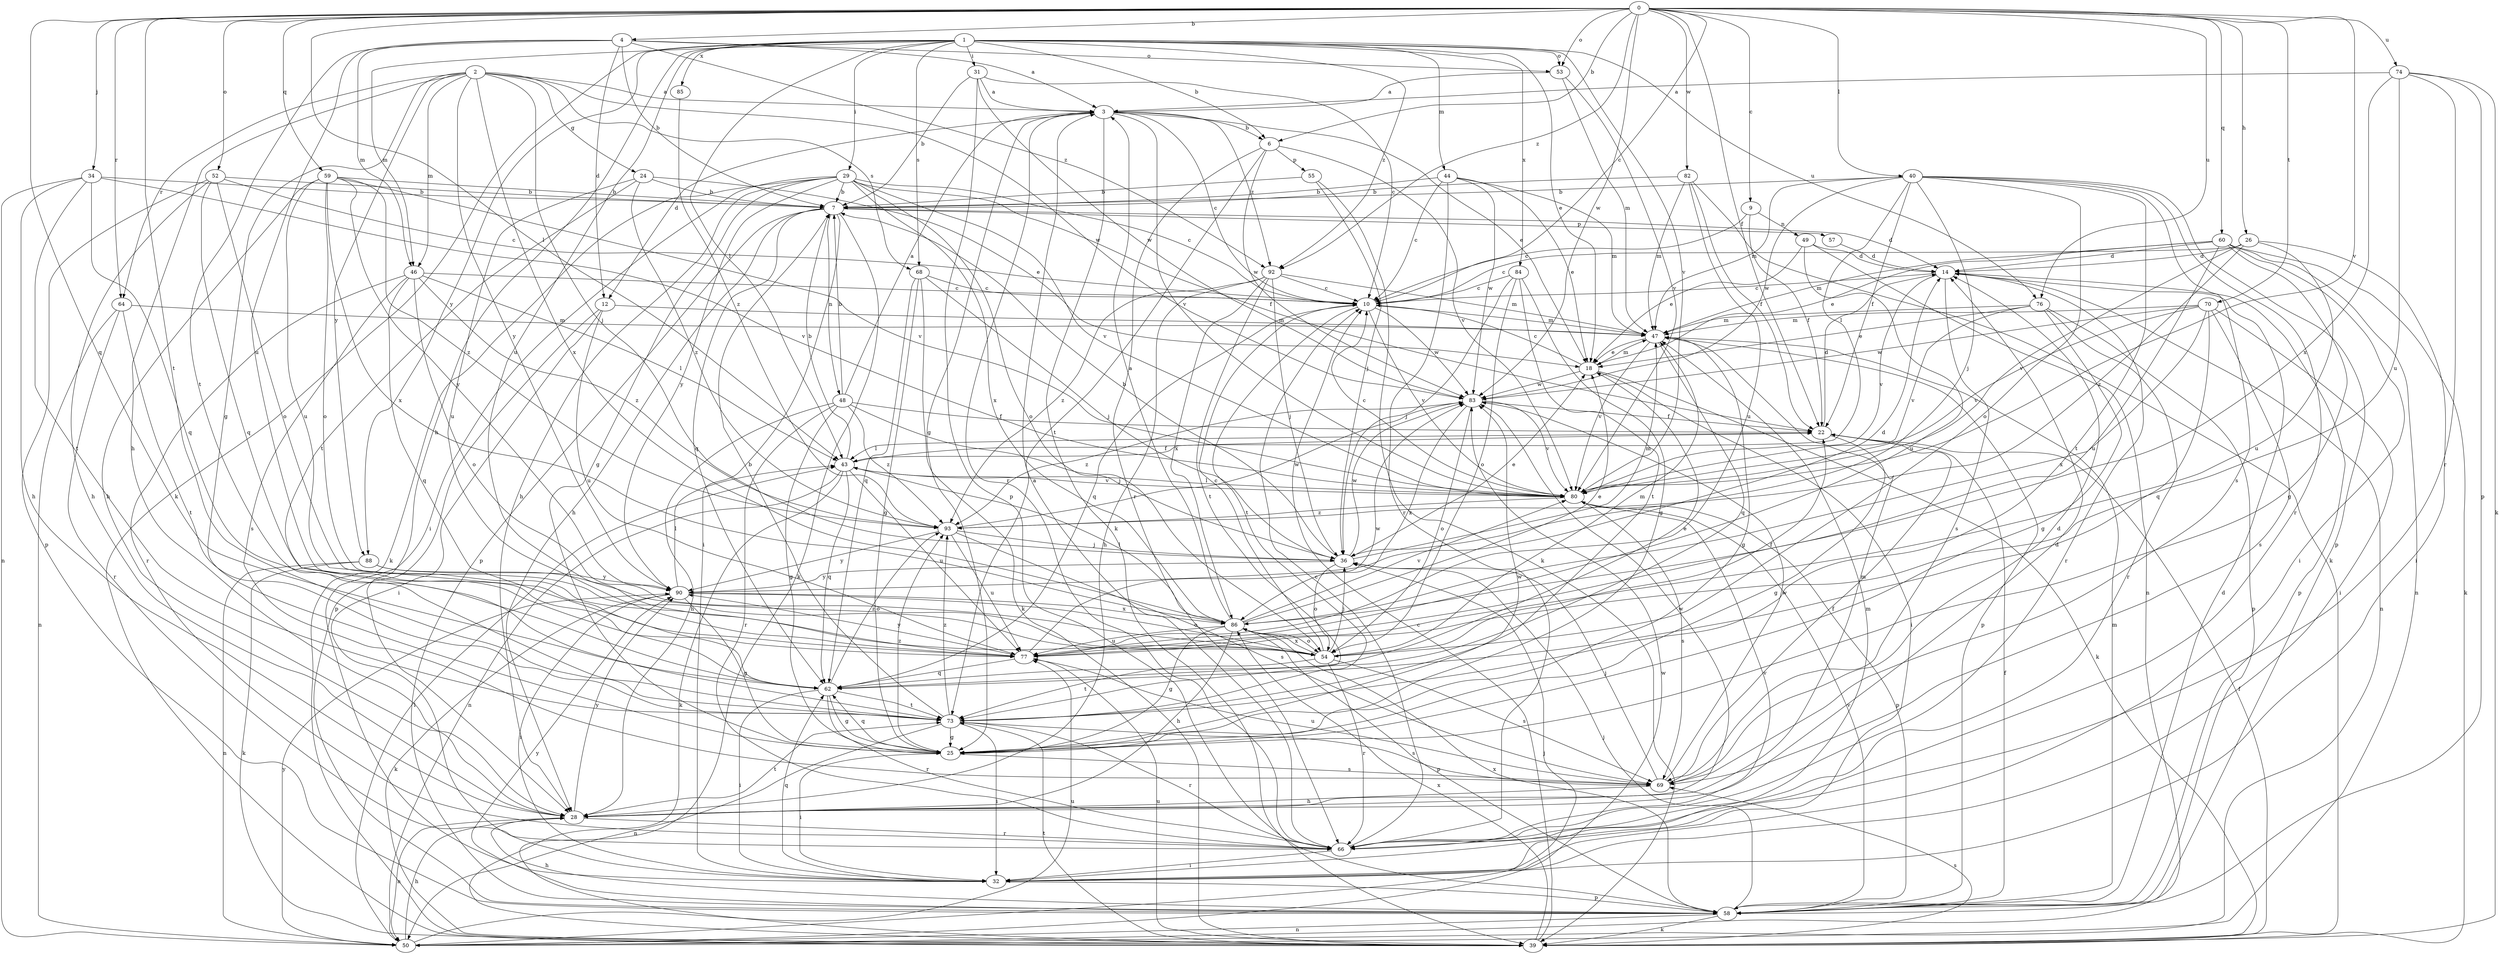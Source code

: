 strict digraph  {
0;
1;
2;
3;
4;
6;
7;
9;
10;
12;
14;
18;
22;
24;
25;
26;
28;
29;
31;
32;
34;
36;
39;
40;
43;
44;
46;
47;
48;
49;
50;
52;
53;
54;
55;
57;
58;
59;
60;
62;
64;
66;
68;
69;
70;
73;
74;
76;
77;
80;
82;
83;
84;
85;
86;
88;
90;
92;
93;
0 -> 4  [label=b];
0 -> 6  [label=b];
0 -> 9  [label=c];
0 -> 10  [label=c];
0 -> 22  [label=f];
0 -> 26  [label=h];
0 -> 34  [label=j];
0 -> 40  [label=l];
0 -> 43  [label=l];
0 -> 52  [label=o];
0 -> 53  [label=o];
0 -> 59  [label=q];
0 -> 60  [label=q];
0 -> 62  [label=q];
0 -> 64  [label=r];
0 -> 70  [label=t];
0 -> 73  [label=t];
0 -> 74  [label=u];
0 -> 76  [label=u];
0 -> 80  [label=v];
0 -> 82  [label=w];
0 -> 83  [label=w];
0 -> 92  [label=z];
1 -> 6  [label=b];
1 -> 18  [label=e];
1 -> 28  [label=h];
1 -> 29  [label=i];
1 -> 31  [label=i];
1 -> 39  [label=k];
1 -> 43  [label=l];
1 -> 44  [label=m];
1 -> 46  [label=m];
1 -> 53  [label=o];
1 -> 68  [label=s];
1 -> 76  [label=u];
1 -> 77  [label=u];
1 -> 80  [label=v];
1 -> 84  [label=x];
1 -> 85  [label=x];
1 -> 88  [label=y];
1 -> 92  [label=z];
2 -> 3  [label=a];
2 -> 24  [label=g];
2 -> 25  [label=g];
2 -> 28  [label=h];
2 -> 36  [label=j];
2 -> 46  [label=m];
2 -> 64  [label=r];
2 -> 68  [label=s];
2 -> 83  [label=w];
2 -> 86  [label=x];
2 -> 88  [label=y];
2 -> 90  [label=y];
3 -> 6  [label=b];
3 -> 10  [label=c];
3 -> 12  [label=d];
3 -> 18  [label=e];
3 -> 25  [label=g];
3 -> 39  [label=k];
3 -> 66  [label=r];
3 -> 80  [label=v];
3 -> 92  [label=z];
4 -> 3  [label=a];
4 -> 7  [label=b];
4 -> 12  [label=d];
4 -> 46  [label=m];
4 -> 53  [label=o];
4 -> 73  [label=t];
4 -> 77  [label=u];
4 -> 92  [label=z];
6 -> 55  [label=p];
6 -> 66  [label=r];
6 -> 73  [label=t];
6 -> 80  [label=v];
6 -> 83  [label=w];
7 -> 14  [label=d];
7 -> 28  [label=h];
7 -> 32  [label=i];
7 -> 39  [label=k];
7 -> 48  [label=n];
7 -> 57  [label=p];
7 -> 58  [label=p];
7 -> 62  [label=q];
9 -> 10  [label=c];
9 -> 22  [label=f];
9 -> 49  [label=n];
10 -> 47  [label=m];
10 -> 62  [label=q];
10 -> 73  [label=t];
10 -> 80  [label=v];
10 -> 83  [label=w];
12 -> 32  [label=i];
12 -> 47  [label=m];
12 -> 58  [label=p];
12 -> 77  [label=u];
14 -> 10  [label=c];
14 -> 50  [label=n];
14 -> 58  [label=p];
14 -> 66  [label=r];
14 -> 69  [label=s];
14 -> 80  [label=v];
18 -> 10  [label=c];
18 -> 32  [label=i];
18 -> 39  [label=k];
18 -> 47  [label=m];
18 -> 83  [label=w];
22 -> 14  [label=d];
22 -> 25  [label=g];
22 -> 43  [label=l];
24 -> 7  [label=b];
24 -> 18  [label=e];
24 -> 73  [label=t];
24 -> 77  [label=u];
24 -> 93  [label=z];
25 -> 32  [label=i];
25 -> 62  [label=q];
25 -> 69  [label=s];
25 -> 83  [label=w];
25 -> 93  [label=z];
26 -> 10  [label=c];
26 -> 14  [label=d];
26 -> 32  [label=i];
26 -> 77  [label=u];
26 -> 80  [label=v];
26 -> 93  [label=z];
28 -> 14  [label=d];
28 -> 47  [label=m];
28 -> 50  [label=n];
28 -> 66  [label=r];
28 -> 73  [label=t];
28 -> 83  [label=w];
28 -> 90  [label=y];
29 -> 7  [label=b];
29 -> 10  [label=c];
29 -> 22  [label=f];
29 -> 25  [label=g];
29 -> 28  [label=h];
29 -> 32  [label=i];
29 -> 39  [label=k];
29 -> 54  [label=o];
29 -> 80  [label=v];
29 -> 86  [label=x];
29 -> 90  [label=y];
31 -> 3  [label=a];
31 -> 7  [label=b];
31 -> 10  [label=c];
31 -> 58  [label=p];
31 -> 83  [label=w];
32 -> 47  [label=m];
32 -> 58  [label=p];
32 -> 62  [label=q];
34 -> 7  [label=b];
34 -> 28  [label=h];
34 -> 50  [label=n];
34 -> 62  [label=q];
34 -> 73  [label=t];
34 -> 80  [label=v];
36 -> 7  [label=b];
36 -> 18  [label=e];
36 -> 47  [label=m];
36 -> 54  [label=o];
36 -> 83  [label=w];
36 -> 90  [label=y];
39 -> 10  [label=c];
39 -> 22  [label=f];
39 -> 69  [label=s];
39 -> 73  [label=t];
39 -> 77  [label=u];
39 -> 86  [label=x];
40 -> 7  [label=b];
40 -> 22  [label=f];
40 -> 36  [label=j];
40 -> 43  [label=l];
40 -> 47  [label=m];
40 -> 54  [label=o];
40 -> 58  [label=p];
40 -> 66  [label=r];
40 -> 69  [label=s];
40 -> 73  [label=t];
40 -> 83  [label=w];
43 -> 7  [label=b];
43 -> 22  [label=f];
43 -> 39  [label=k];
43 -> 50  [label=n];
43 -> 62  [label=q];
43 -> 77  [label=u];
43 -> 80  [label=v];
44 -> 7  [label=b];
44 -> 10  [label=c];
44 -> 18  [label=e];
44 -> 47  [label=m];
44 -> 66  [label=r];
44 -> 83  [label=w];
46 -> 10  [label=c];
46 -> 43  [label=l];
46 -> 54  [label=o];
46 -> 62  [label=q];
46 -> 66  [label=r];
46 -> 69  [label=s];
46 -> 93  [label=z];
47 -> 18  [label=e];
47 -> 25  [label=g];
47 -> 58  [label=p];
47 -> 62  [label=q];
47 -> 80  [label=v];
48 -> 3  [label=a];
48 -> 7  [label=b];
48 -> 22  [label=f];
48 -> 25  [label=g];
48 -> 28  [label=h];
48 -> 36  [label=j];
48 -> 66  [label=r];
48 -> 93  [label=z];
49 -> 14  [label=d];
49 -> 18  [label=e];
49 -> 50  [label=n];
49 -> 77  [label=u];
50 -> 28  [label=h];
50 -> 36  [label=j];
50 -> 43  [label=l];
50 -> 77  [label=u];
50 -> 83  [label=w];
50 -> 90  [label=y];
52 -> 7  [label=b];
52 -> 10  [label=c];
52 -> 28  [label=h];
52 -> 54  [label=o];
52 -> 58  [label=p];
52 -> 62  [label=q];
53 -> 3  [label=a];
53 -> 47  [label=m];
53 -> 80  [label=v];
54 -> 10  [label=c];
54 -> 22  [label=f];
54 -> 36  [label=j];
54 -> 47  [label=m];
54 -> 66  [label=r];
54 -> 69  [label=s];
54 -> 73  [label=t];
54 -> 86  [label=x];
55 -> 7  [label=b];
55 -> 36  [label=j];
55 -> 39  [label=k];
57 -> 14  [label=d];
58 -> 14  [label=d];
58 -> 22  [label=f];
58 -> 28  [label=h];
58 -> 36  [label=j];
58 -> 39  [label=k];
58 -> 47  [label=m];
58 -> 50  [label=n];
58 -> 80  [label=v];
58 -> 86  [label=x];
58 -> 90  [label=y];
59 -> 7  [label=b];
59 -> 28  [label=h];
59 -> 54  [label=o];
59 -> 77  [label=u];
59 -> 80  [label=v];
59 -> 86  [label=x];
59 -> 90  [label=y];
59 -> 93  [label=z];
60 -> 14  [label=d];
60 -> 18  [label=e];
60 -> 25  [label=g];
60 -> 32  [label=i];
60 -> 39  [label=k];
60 -> 47  [label=m];
60 -> 50  [label=n];
60 -> 77  [label=u];
62 -> 18  [label=e];
62 -> 25  [label=g];
62 -> 32  [label=i];
62 -> 66  [label=r];
62 -> 73  [label=t];
62 -> 93  [label=z];
64 -> 47  [label=m];
64 -> 50  [label=n];
64 -> 66  [label=r];
64 -> 73  [label=t];
66 -> 3  [label=a];
66 -> 10  [label=c];
66 -> 32  [label=i];
66 -> 80  [label=v];
68 -> 10  [label=c];
68 -> 25  [label=g];
68 -> 36  [label=j];
68 -> 39  [label=k];
68 -> 62  [label=q];
69 -> 14  [label=d];
69 -> 22  [label=f];
69 -> 28  [label=h];
69 -> 36  [label=j];
69 -> 77  [label=u];
69 -> 83  [label=w];
70 -> 32  [label=i];
70 -> 47  [label=m];
70 -> 62  [label=q];
70 -> 69  [label=s];
70 -> 80  [label=v];
70 -> 83  [label=w];
70 -> 86  [label=x];
73 -> 7  [label=b];
73 -> 25  [label=g];
73 -> 32  [label=i];
73 -> 50  [label=n];
73 -> 66  [label=r];
73 -> 69  [label=s];
73 -> 93  [label=z];
74 -> 3  [label=a];
74 -> 39  [label=k];
74 -> 58  [label=p];
74 -> 66  [label=r];
74 -> 77  [label=u];
74 -> 86  [label=x];
76 -> 18  [label=e];
76 -> 25  [label=g];
76 -> 47  [label=m];
76 -> 58  [label=p];
76 -> 66  [label=r];
76 -> 80  [label=v];
77 -> 62  [label=q];
77 -> 83  [label=w];
77 -> 90  [label=y];
80 -> 10  [label=c];
80 -> 43  [label=l];
80 -> 58  [label=p];
80 -> 69  [label=s];
80 -> 93  [label=z];
82 -> 7  [label=b];
82 -> 22  [label=f];
82 -> 39  [label=k];
82 -> 47  [label=m];
82 -> 77  [label=u];
83 -> 22  [label=f];
83 -> 54  [label=o];
83 -> 80  [label=v];
83 -> 86  [label=x];
83 -> 93  [label=z];
84 -> 10  [label=c];
84 -> 25  [label=g];
84 -> 36  [label=j];
84 -> 54  [label=o];
84 -> 73  [label=t];
85 -> 93  [label=z];
86 -> 3  [label=a];
86 -> 18  [label=e];
86 -> 25  [label=g];
86 -> 28  [label=h];
86 -> 43  [label=l];
86 -> 54  [label=o];
86 -> 58  [label=p];
86 -> 77  [label=u];
86 -> 80  [label=v];
88 -> 39  [label=k];
88 -> 50  [label=n];
88 -> 54  [label=o];
88 -> 90  [label=y];
90 -> 14  [label=d];
90 -> 25  [label=g];
90 -> 32  [label=i];
90 -> 39  [label=k];
90 -> 43  [label=l];
90 -> 54  [label=o];
90 -> 86  [label=x];
92 -> 10  [label=c];
92 -> 28  [label=h];
92 -> 36  [label=j];
92 -> 47  [label=m];
92 -> 73  [label=t];
92 -> 86  [label=x];
92 -> 93  [label=z];
93 -> 36  [label=j];
93 -> 69  [label=s];
93 -> 77  [label=u];
93 -> 83  [label=w];
93 -> 90  [label=y];
}
